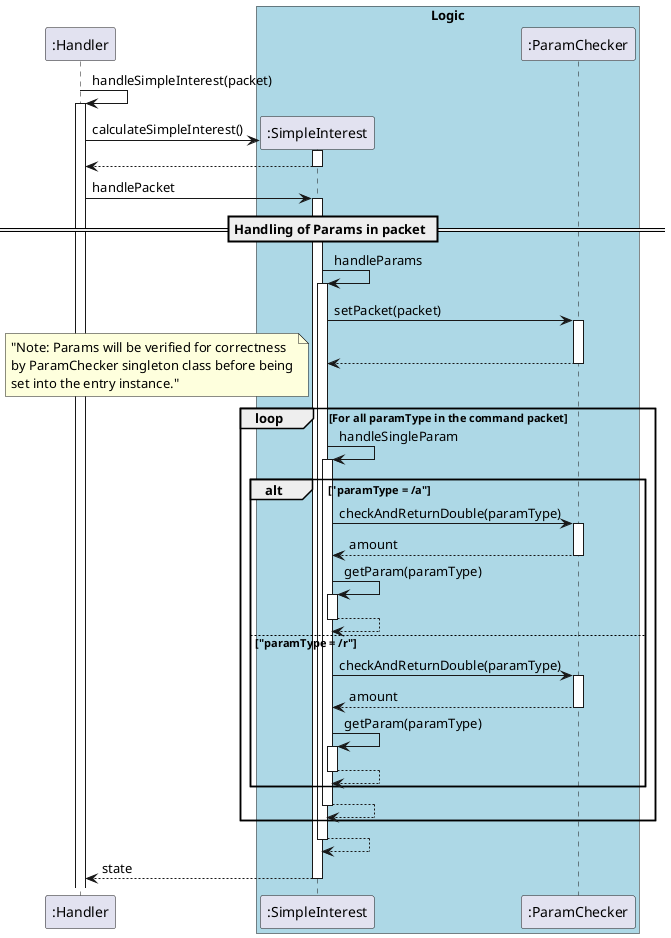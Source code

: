 @startuml
autoactivate on

":Handler" ->":Handler": handleSimpleInterest(packet)
    create ":SimpleInterest"
   ":Handler"-> ":SimpleInterest" : calculateSimpleInterest()
    return

   ":Handler"-> ":SimpleInterest" : handlePacket

        == Handling of Params in packet ==
        ":SimpleInterest" -> ":SimpleInterest" : handleParams
            ":SimpleInterest" -> ":ParamChecker" : setPacket(packet)
            return
            loop For all paramType in the command packet
                note left: "Note: Params will be verified for correctness\nby ParamChecker singleton class before being\nset into the entry instance."
                ":SimpleInterest" -> ":SimpleInterest" : handleSingleParam
                    alt "paramType = /a"
                        ":SimpleInterest" ->":ParamChecker": checkAndReturnDouble(paramType)
                        return amount
                        ":SimpleInterest" -> ":SimpleInterest" : getParam(paramType)
                        return
                    else "paramType = /r"
                        ":SimpleInterest" ->":ParamChecker": checkAndReturnDouble(paramType)
                        return amount
                        ":SimpleInterest" -> ":SimpleInterest" : getParam(paramType)
                        return
                    end
                return
            end
        return

return state


box "Logic" #LightBlue
participant ":SimpleInterest"
participant ":ParamChecker"
endBox
@enduml